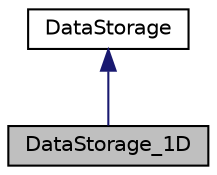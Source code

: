 digraph "DataStorage_1D"
{
 // LATEX_PDF_SIZE
  edge [fontname="Helvetica",fontsize="10",labelfontname="Helvetica",labelfontsize="10"];
  node [fontname="Helvetica",fontsize="10",shape=record];
  Node1 [label="DataStorage_1D",height=0.2,width=0.4,color="black", fillcolor="grey75", style="filled", fontcolor="black",tooltip=" "];
  Node2 -> Node1 [dir="back",color="midnightblue",fontsize="10",style="solid"];
  Node2 [label="DataStorage",height=0.2,width=0.4,color="black", fillcolor="white", style="filled",URL="$class_data_storage.html",tooltip="DataStorage is the abstract interface for DataStorage objects used to store n-dimensional sets of dat..."];
}
